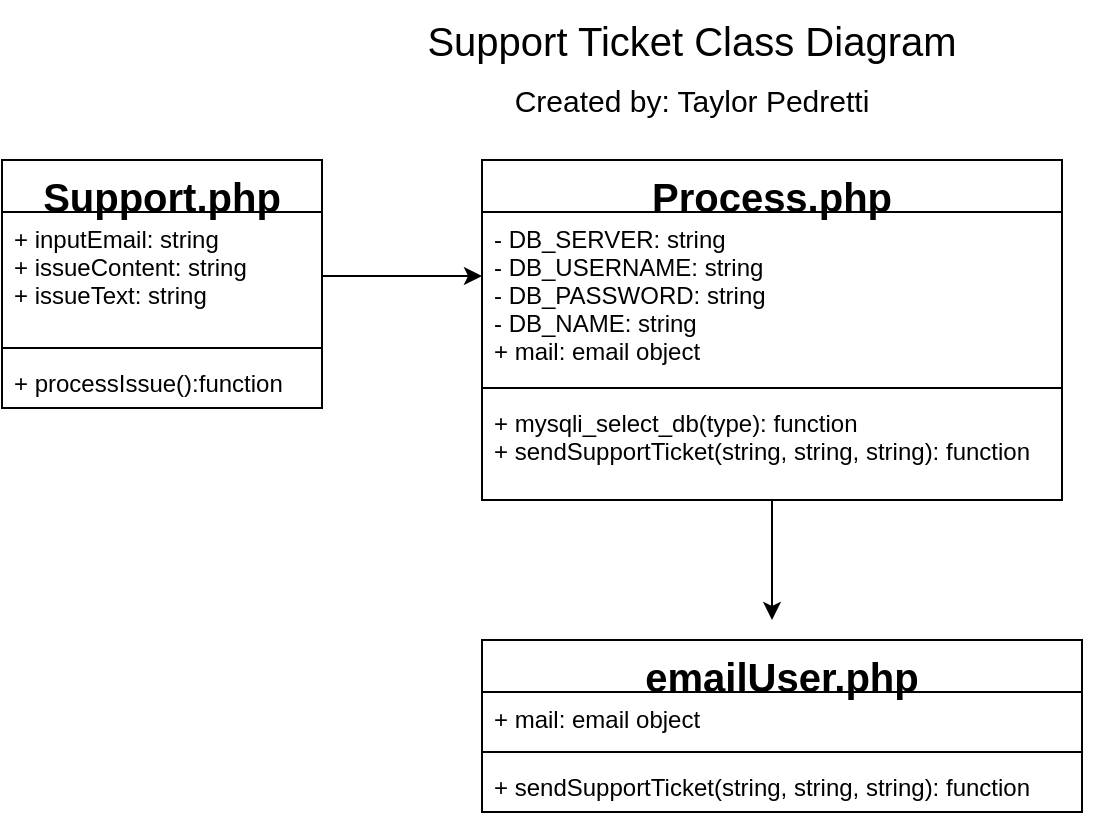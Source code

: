 <mxfile version="12.4.2" type="device" pages="1"><diagram id="M9bDI05ePaA-0uMvA2_Z" name="Page-1"><mxGraphModel dx="1422" dy="822" grid="1" gridSize="10" guides="1" tooltips="1" connect="1" arrows="1" fold="1" page="1" pageScale="1" pageWidth="850" pageHeight="1100" math="0" shadow="0"><root><mxCell id="0"/><mxCell id="1" parent="0"/><mxCell id="GpDFvovQT94FNQiwSCht-1" value="Support Ticket Class Diagram" style="text;html=1;strokeColor=none;fillColor=none;align=center;verticalAlign=middle;whiteSpace=wrap;rounded=0;fontSize=20;" vertex="1" parent="1"><mxGeometry x="220" y="40" width="410" height="40" as="geometry"/></mxCell><mxCell id="GpDFvovQT94FNQiwSCht-2" value="Support.php" style="swimlane;fontStyle=1;align=center;verticalAlign=top;childLayout=stackLayout;horizontal=1;startSize=26;horizontalStack=0;resizeParent=1;resizeParentMax=0;resizeLast=0;collapsible=1;marginBottom=0;fontSize=20;" vertex="1" parent="1"><mxGeometry x="80" y="120" width="160" height="124" as="geometry"><mxRectangle x="80" y="120" width="150" height="30" as="alternateBounds"/></mxGeometry></mxCell><mxCell id="GpDFvovQT94FNQiwSCht-3" value="+ inputEmail: string&#10;+ issueContent: string&#10;+ issueText: string" style="text;strokeColor=none;fillColor=none;align=left;verticalAlign=top;spacingLeft=4;spacingRight=4;overflow=hidden;rotatable=0;points=[[0,0.5],[1,0.5]];portConstraint=eastwest;" vertex="1" parent="GpDFvovQT94FNQiwSCht-2"><mxGeometry y="26" width="160" height="64" as="geometry"/></mxCell><mxCell id="GpDFvovQT94FNQiwSCht-4" value="" style="line;strokeWidth=1;fillColor=none;align=left;verticalAlign=middle;spacingTop=-1;spacingLeft=3;spacingRight=3;rotatable=0;labelPosition=right;points=[];portConstraint=eastwest;" vertex="1" parent="GpDFvovQT94FNQiwSCht-2"><mxGeometry y="90" width="160" height="8" as="geometry"/></mxCell><mxCell id="GpDFvovQT94FNQiwSCht-5" value="+ processIssue():function" style="text;strokeColor=none;fillColor=none;align=left;verticalAlign=top;spacingLeft=4;spacingRight=4;overflow=hidden;rotatable=0;points=[[0,0.5],[1,0.5]];portConstraint=eastwest;" vertex="1" parent="GpDFvovQT94FNQiwSCht-2"><mxGeometry y="98" width="160" height="26" as="geometry"/></mxCell><mxCell id="GpDFvovQT94FNQiwSCht-15" style="edgeStyle=orthogonalEdgeStyle;rounded=0;orthogonalLoop=1;jettySize=auto;html=1;fontSize=20;" edge="1" parent="1" source="GpDFvovQT94FNQiwSCht-6"><mxGeometry relative="1" as="geometry"><mxPoint x="465" y="350" as="targetPoint"/></mxGeometry></mxCell><mxCell id="GpDFvovQT94FNQiwSCht-6" value="Process.php" style="swimlane;fontStyle=1;align=center;verticalAlign=top;childLayout=stackLayout;horizontal=1;startSize=26;horizontalStack=0;resizeParent=1;resizeParentMax=0;resizeLast=0;collapsible=1;marginBottom=0;fontSize=20;" vertex="1" parent="1"><mxGeometry x="320" y="120" width="290" height="170" as="geometry"/></mxCell><mxCell id="GpDFvovQT94FNQiwSCht-7" value="- DB_SERVER: string&#10;- DB_USERNAME: string&#10;- DB_PASSWORD: string&#10;- DB_NAME: string&#10;+ mail: email object" style="text;strokeColor=none;fillColor=none;align=left;verticalAlign=top;spacingLeft=4;spacingRight=4;overflow=hidden;rotatable=0;points=[[0,0.5],[1,0.5]];portConstraint=eastwest;" vertex="1" parent="GpDFvovQT94FNQiwSCht-6"><mxGeometry y="26" width="290" height="84" as="geometry"/></mxCell><mxCell id="GpDFvovQT94FNQiwSCht-8" value="" style="line;strokeWidth=1;fillColor=none;align=left;verticalAlign=middle;spacingTop=-1;spacingLeft=3;spacingRight=3;rotatable=0;labelPosition=right;points=[];portConstraint=eastwest;" vertex="1" parent="GpDFvovQT94FNQiwSCht-6"><mxGeometry y="110" width="290" height="8" as="geometry"/></mxCell><mxCell id="GpDFvovQT94FNQiwSCht-9" value="+ mysqli_select_db(type): function&#10;+ sendSupportTicket(string, string, string): function" style="text;strokeColor=none;fillColor=none;align=left;verticalAlign=top;spacingLeft=4;spacingRight=4;overflow=hidden;rotatable=0;points=[[0,0.5],[1,0.5]];portConstraint=eastwest;" vertex="1" parent="GpDFvovQT94FNQiwSCht-6"><mxGeometry y="118" width="290" height="52" as="geometry"/></mxCell><mxCell id="GpDFvovQT94FNQiwSCht-10" value="emailUser.php" style="swimlane;fontStyle=1;align=center;verticalAlign=top;childLayout=stackLayout;horizontal=1;startSize=26;horizontalStack=0;resizeParent=1;resizeParentMax=0;resizeLast=0;collapsible=1;marginBottom=0;fontSize=20;" vertex="1" parent="1"><mxGeometry x="320" y="360" width="300" height="86" as="geometry"/></mxCell><mxCell id="GpDFvovQT94FNQiwSCht-11" value="+ mail: email object" style="text;strokeColor=none;fillColor=none;align=left;verticalAlign=top;spacingLeft=4;spacingRight=4;overflow=hidden;rotatable=0;points=[[0,0.5],[1,0.5]];portConstraint=eastwest;" vertex="1" parent="GpDFvovQT94FNQiwSCht-10"><mxGeometry y="26" width="300" height="26" as="geometry"/></mxCell><mxCell id="GpDFvovQT94FNQiwSCht-12" value="" style="line;strokeWidth=1;fillColor=none;align=left;verticalAlign=middle;spacingTop=-1;spacingLeft=3;spacingRight=3;rotatable=0;labelPosition=right;points=[];portConstraint=eastwest;" vertex="1" parent="GpDFvovQT94FNQiwSCht-10"><mxGeometry y="52" width="300" height="8" as="geometry"/></mxCell><mxCell id="GpDFvovQT94FNQiwSCht-13" value="+ sendSupportTicket(string, string, string): function" style="text;strokeColor=none;fillColor=none;align=left;verticalAlign=top;spacingLeft=4;spacingRight=4;overflow=hidden;rotatable=0;points=[[0,0.5],[1,0.5]];portConstraint=eastwest;" vertex="1" parent="GpDFvovQT94FNQiwSCht-10"><mxGeometry y="60" width="300" height="26" as="geometry"/></mxCell><mxCell id="GpDFvovQT94FNQiwSCht-14" style="edgeStyle=orthogonalEdgeStyle;rounded=0;orthogonalLoop=1;jettySize=auto;html=1;entryX=0;entryY=0.381;entryDx=0;entryDy=0;entryPerimeter=0;fontSize=20;" edge="1" parent="1" source="GpDFvovQT94FNQiwSCht-3" target="GpDFvovQT94FNQiwSCht-7"><mxGeometry relative="1" as="geometry"/></mxCell><mxCell id="GpDFvovQT94FNQiwSCht-16" value="Created by: Taylor Pedretti" style="text;html=1;strokeColor=none;fillColor=none;align=center;verticalAlign=middle;whiteSpace=wrap;rounded=0;fontSize=15;" vertex="1" parent="1"><mxGeometry x="270" y="80" width="310" height="20" as="geometry"/></mxCell></root></mxGraphModel></diagram></mxfile>